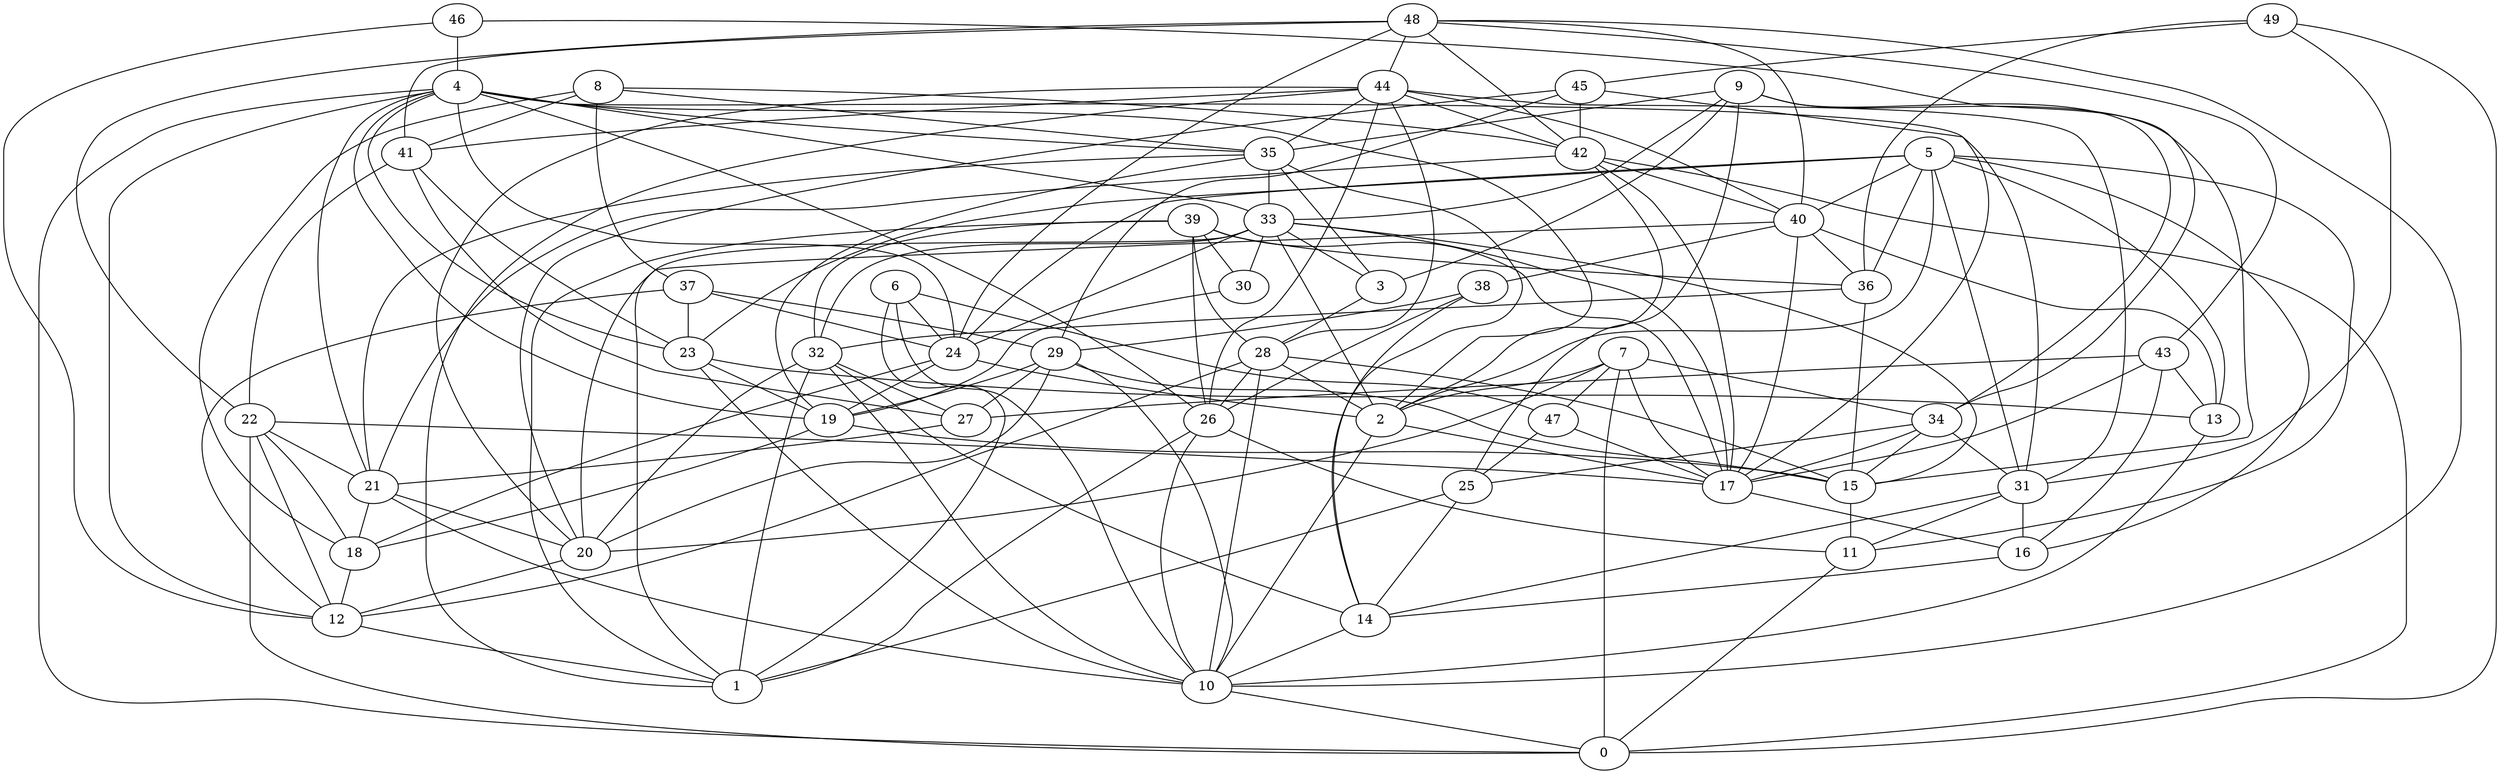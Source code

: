 digraph GG_graph {

subgraph G_graph {
edge [color = black]
"24" -> "19" [dir = none]
"24" -> "2" [dir = none]
"37" -> "24" [dir = none]
"37" -> "12" [dir = none]
"37" -> "23" [dir = none]
"18" -> "12" [dir = none]
"38" -> "14" [dir = none]
"38" -> "26" [dir = none]
"48" -> "10" [dir = none]
"48" -> "40" [dir = none]
"48" -> "44" [dir = none]
"48" -> "43" [dir = none]
"48" -> "41" [dir = none]
"43" -> "13" [dir = none]
"43" -> "27" [dir = none]
"43" -> "17" [dir = none]
"8" -> "41" [dir = none]
"8" -> "18" [dir = none]
"8" -> "35" [dir = none]
"19" -> "18" [dir = none]
"19" -> "15" [dir = none]
"32" -> "10" [dir = none]
"32" -> "27" [dir = none]
"32" -> "14" [dir = none]
"32" -> "20" [dir = none]
"32" -> "1" [dir = none]
"26" -> "1" [dir = none]
"26" -> "11" [dir = none]
"26" -> "10" [dir = none]
"29" -> "27" [dir = none]
"29" -> "19" [dir = none]
"29" -> "15" [dir = none]
"29" -> "10" [dir = none]
"13" -> "10" [dir = none]
"20" -> "12" [dir = none]
"46" -> "34" [dir = none]
"46" -> "12" [dir = none]
"46" -> "4" [dir = none]
"5" -> "16" [dir = none]
"5" -> "13" [dir = none]
"5" -> "23" [dir = none]
"5" -> "2" [dir = none]
"5" -> "11" [dir = none]
"5" -> "40" [dir = none]
"36" -> "15" [dir = none]
"36" -> "32" [dir = none]
"15" -> "11" [dir = none]
"22" -> "18" [dir = none]
"22" -> "21" [dir = none]
"22" -> "12" [dir = none]
"9" -> "3" [dir = none]
"9" -> "15" [dir = none]
"9" -> "34" [dir = none]
"9" -> "33" [dir = none]
"9" -> "35" [dir = none]
"9" -> "25" [dir = none]
"23" -> "19" [dir = none]
"23" -> "13" [dir = none]
"23" -> "10" [dir = none]
"21" -> "10" [dir = none]
"21" -> "20" [dir = none]
"21" -> "18" [dir = none]
"7" -> "47" [dir = none]
"7" -> "17" [dir = none]
"7" -> "2" [dir = none]
"7" -> "20" [dir = none]
"10" -> "0" [dir = none]
"42" -> "40" [dir = none]
"42" -> "0" [dir = none]
"42" -> "17" [dir = none]
"42" -> "21" [dir = none]
"49" -> "45" [dir = none]
"49" -> "31" [dir = none]
"49" -> "0" [dir = none]
"49" -> "36" [dir = none]
"27" -> "21" [dir = none]
"35" -> "14" [dir = none]
"35" -> "3" [dir = none]
"35" -> "33" [dir = none]
"35" -> "21" [dir = none]
"35" -> "19" [dir = none]
"40" -> "20" [dir = none]
"40" -> "36" [dir = none]
"40" -> "38" [dir = none]
"17" -> "16" [dir = none]
"41" -> "23" [dir = none]
"41" -> "22" [dir = none]
"41" -> "27" [dir = none]
"28" -> "12" [dir = none]
"28" -> "2" [dir = none]
"28" -> "10" [dir = none]
"28" -> "15" [dir = none]
"31" -> "11" [dir = none]
"31" -> "14" [dir = none]
"31" -> "16" [dir = none]
"47" -> "17" [dir = none]
"16" -> "14" [dir = none]
"4" -> "21" [dir = none]
"4" -> "24" [dir = none]
"4" -> "23" [dir = none]
"4" -> "2" [dir = none]
"4" -> "35" [dir = none]
"4" -> "26" [dir = none]
"4" -> "19" [dir = none]
"4" -> "31" [dir = none]
"4" -> "33" [dir = none]
"4" -> "12" [dir = none]
"44" -> "42" [dir = none]
"44" -> "28" [dir = none]
"44" -> "31" [dir = none]
"44" -> "35" [dir = none]
"44" -> "1" [dir = none]
"44" -> "40" [dir = none]
"44" -> "20" [dir = none]
"12" -> "1" [dir = none]
"2" -> "10" [dir = none]
"2" -> "17" [dir = none]
"25" -> "14" [dir = none]
"25" -> "1" [dir = none]
"3" -> "28" [dir = none]
"45" -> "29" [dir = none]
"45" -> "20" [dir = none]
"45" -> "42" [dir = none]
"45" -> "17" [dir = none]
"6" -> "1" [dir = none]
"6" -> "24" [dir = none]
"6" -> "10" [dir = none]
"6" -> "47" [dir = none]
"30" -> "19" [dir = none]
"14" -> "10" [dir = none]
"34" -> "25" [dir = none]
"34" -> "15" [dir = none]
"34" -> "17" [dir = none]
"33" -> "15" [dir = none]
"33" -> "2" [dir = none]
"33" -> "30" [dir = none]
"33" -> "17" [dir = none]
"33" -> "32" [dir = none]
"33" -> "3" [dir = none]
"33" -> "1" [dir = none]
"33" -> "24" [dir = none]
"11" -> "0" [dir = none]
"39" -> "26" [dir = none]
"39" -> "1" [dir = none]
"39" -> "17" [dir = none]
"39" -> "28" [dir = none]
"39" -> "30" [dir = none]
"48" -> "24" [dir = none]
"44" -> "26" [dir = none]
"7" -> "34" [dir = none]
"5" -> "31" [dir = none]
"28" -> "26" [dir = none]
"39" -> "32" [dir = none]
"40" -> "13" [dir = none]
"8" -> "42" [dir = none]
"38" -> "29" [dir = none]
"29" -> "20" [dir = none]
"47" -> "25" [dir = none]
"24" -> "18" [dir = none]
"34" -> "31" [dir = none]
"37" -> "29" [dir = none]
"43" -> "16" [dir = none]
"8" -> "37" [dir = none]
"7" -> "0" [dir = none]
"44" -> "41" [dir = none]
"48" -> "22" [dir = none]
"5" -> "24" [dir = none]
"4" -> "0" [dir = none]
"22" -> "0" [dir = none]
"22" -> "17" [dir = none]
"42" -> "2" [dir = none]
"48" -> "42" [dir = none]
"40" -> "17" [dir = none]
"5" -> "36" [dir = none]
"39" -> "36" [dir = none]
}

}
